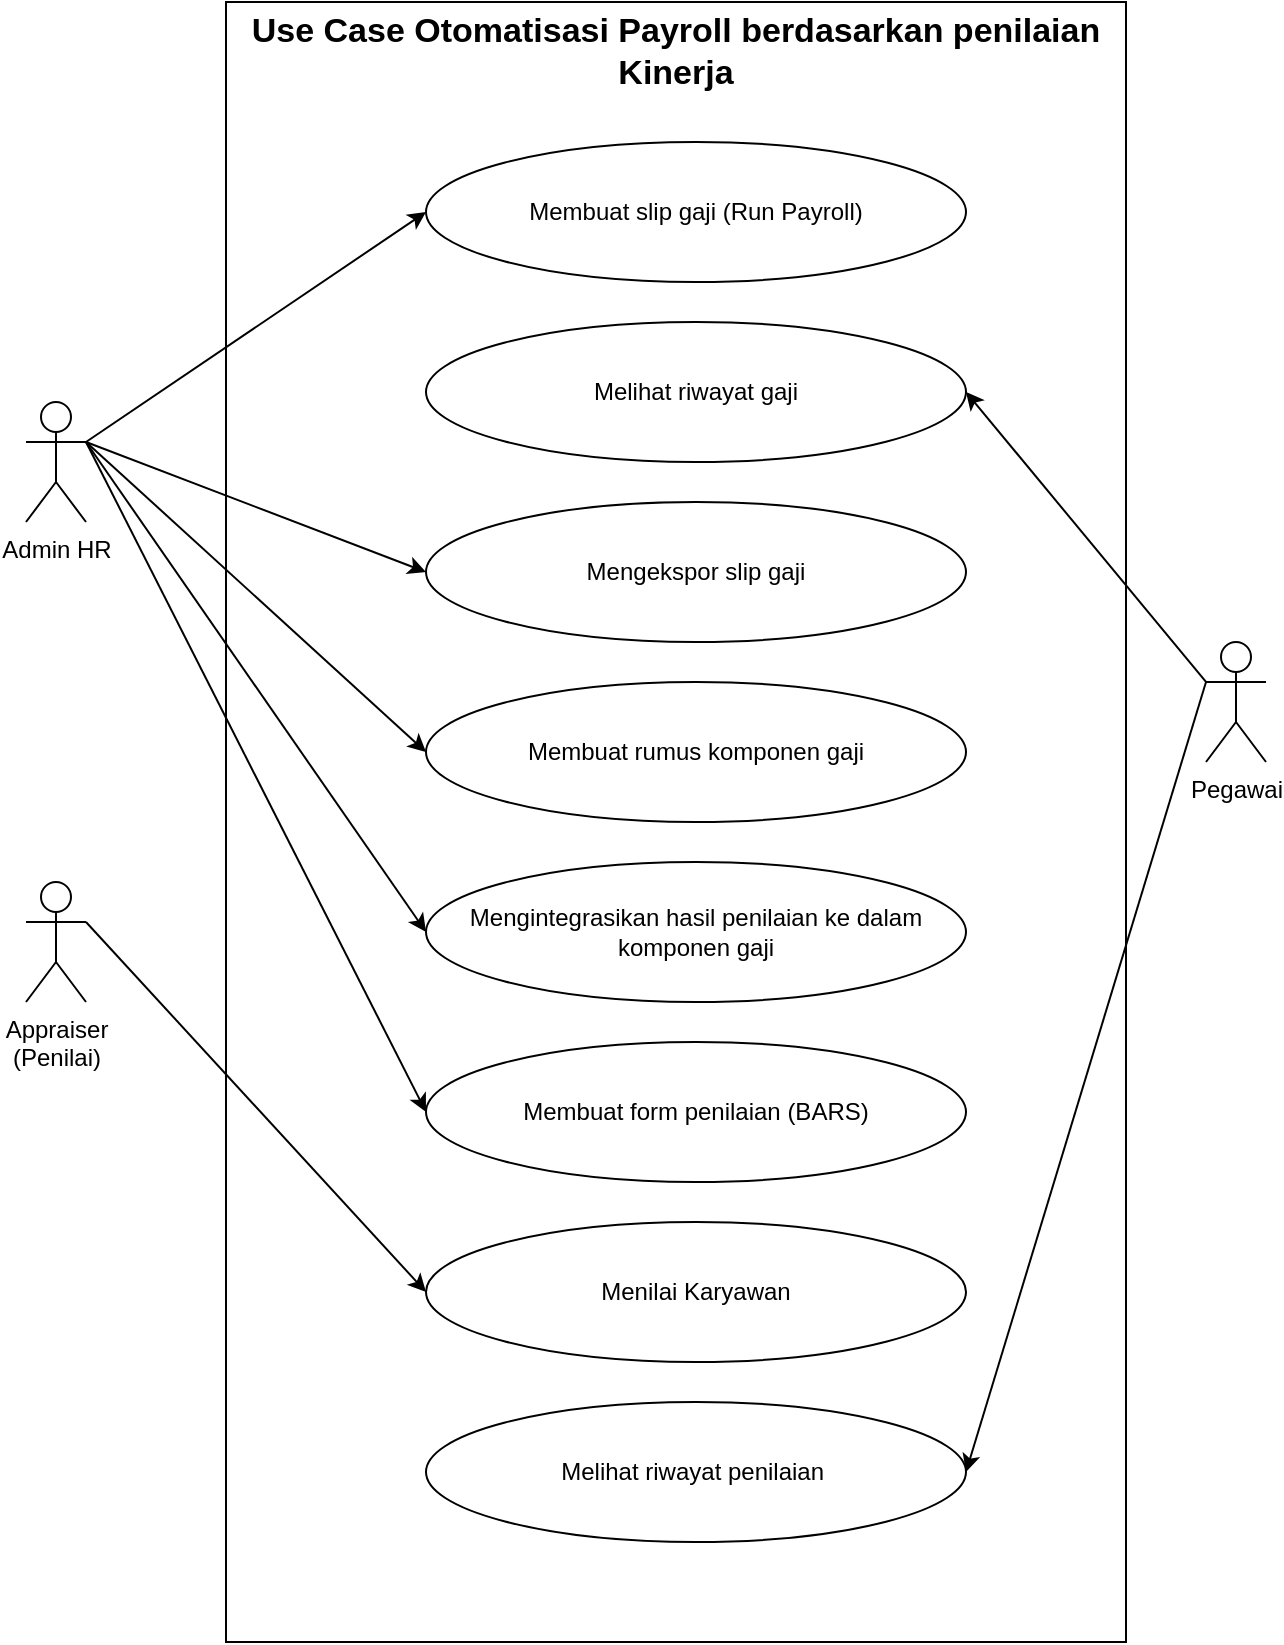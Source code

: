 <mxfile version="22.0.5" type="github" pages="3">
  <diagram name="Use Case" id="fZrtdtVvw1iG8bWocpHl">
    <mxGraphModel dx="1050" dy="534" grid="1" gridSize="10" guides="1" tooltips="1" connect="1" arrows="1" fold="1" page="1" pageScale="1" pageWidth="850" pageHeight="1100" math="0" shadow="0">
      <root>
        <mxCell id="0" />
        <mxCell id="1" parent="0" />
        <mxCell id="sxIQwb_I3t_nb9_98Hzz-22" value="" style="rounded=0;whiteSpace=wrap;html=1;fillColor=none;verticalAlign=bottom;" parent="1" vertex="1">
          <mxGeometry x="190" y="20" width="450" height="820" as="geometry" />
        </mxCell>
        <mxCell id="sxIQwb_I3t_nb9_98Hzz-1" value="Pegawai" style="shape=umlActor;verticalLabelPosition=bottom;verticalAlign=top;html=1;outlineConnect=0;" parent="1" vertex="1">
          <mxGeometry x="680" y="340" width="30" height="60" as="geometry" />
        </mxCell>
        <mxCell id="sxIQwb_I3t_nb9_98Hzz-2" value="Admin HR" style="shape=umlActor;verticalLabelPosition=bottom;verticalAlign=top;html=1;outlineConnect=0;" parent="1" vertex="1">
          <mxGeometry x="90" y="220" width="30" height="60" as="geometry" />
        </mxCell>
        <mxCell id="sxIQwb_I3t_nb9_98Hzz-3" value="Membuat rumus komponen gaji" style="ellipse;whiteSpace=wrap;html=1;" parent="1" vertex="1">
          <mxGeometry x="290" y="360" width="270" height="70" as="geometry" />
        </mxCell>
        <mxCell id="sxIQwb_I3t_nb9_98Hzz-4" value="Appraiser&lt;br&gt;(Penilai)" style="shape=umlActor;verticalLabelPosition=bottom;verticalAlign=top;html=1;outlineConnect=0;" parent="1" vertex="1">
          <mxGeometry x="90" y="460" width="30" height="60" as="geometry" />
        </mxCell>
        <mxCell id="sxIQwb_I3t_nb9_98Hzz-6" value="Mengekspor slip gaji" style="ellipse;whiteSpace=wrap;html=1;" parent="1" vertex="1">
          <mxGeometry x="290" y="270" width="270" height="70" as="geometry" />
        </mxCell>
        <mxCell id="sxIQwb_I3t_nb9_98Hzz-7" value="Membuat slip gaji (Run Payroll)" style="ellipse;whiteSpace=wrap;html=1;" parent="1" vertex="1">
          <mxGeometry x="290" y="90" width="270" height="70" as="geometry" />
        </mxCell>
        <mxCell id="sxIQwb_I3t_nb9_98Hzz-8" value="Mengintegrasikan hasil penilaian ke dalam komponen gaji" style="ellipse;whiteSpace=wrap;html=1;" parent="1" vertex="1">
          <mxGeometry x="290" y="450" width="270" height="70" as="geometry" />
        </mxCell>
        <mxCell id="sxIQwb_I3t_nb9_98Hzz-9" value="Melihat riwayat gaji" style="ellipse;whiteSpace=wrap;html=1;" parent="1" vertex="1">
          <mxGeometry x="290" y="180" width="270" height="70" as="geometry" />
        </mxCell>
        <mxCell id="sxIQwb_I3t_nb9_98Hzz-10" value="Menilai Karyawan" style="ellipse;whiteSpace=wrap;html=1;" parent="1" vertex="1">
          <mxGeometry x="290" y="630" width="270" height="70" as="geometry" />
        </mxCell>
        <mxCell id="sxIQwb_I3t_nb9_98Hzz-11" value="Membuat form penilaian (BARS)" style="ellipse;whiteSpace=wrap;html=1;" parent="1" vertex="1">
          <mxGeometry x="290" y="540" width="270" height="70" as="geometry" />
        </mxCell>
        <mxCell id="sxIQwb_I3t_nb9_98Hzz-12" value="Melihat riwayat penilaian&amp;nbsp;" style="ellipse;whiteSpace=wrap;html=1;" parent="1" vertex="1">
          <mxGeometry x="290" y="720" width="270" height="70" as="geometry" />
        </mxCell>
        <mxCell id="sxIQwb_I3t_nb9_98Hzz-13" value="" style="endArrow=classic;html=1;rounded=0;entryX=1;entryY=0.5;entryDx=0;entryDy=0;exitX=0;exitY=0.333;exitDx=0;exitDy=0;exitPerimeter=0;" parent="1" source="sxIQwb_I3t_nb9_98Hzz-1" target="sxIQwb_I3t_nb9_98Hzz-12" edge="1">
          <mxGeometry width="50" height="50" relative="1" as="geometry">
            <mxPoint x="590" y="440" as="sourcePoint" />
            <mxPoint x="640" y="390" as="targetPoint" />
          </mxGeometry>
        </mxCell>
        <mxCell id="sxIQwb_I3t_nb9_98Hzz-14" value="" style="endArrow=classic;html=1;rounded=0;exitX=0;exitY=0.333;exitDx=0;exitDy=0;exitPerimeter=0;entryX=1;entryY=0.5;entryDx=0;entryDy=0;" parent="1" source="sxIQwb_I3t_nb9_98Hzz-1" target="sxIQwb_I3t_nb9_98Hzz-9" edge="1">
          <mxGeometry width="50" height="50" relative="1" as="geometry">
            <mxPoint x="730" y="370" as="sourcePoint" />
            <mxPoint x="630" y="250" as="targetPoint" />
          </mxGeometry>
        </mxCell>
        <mxCell id="sxIQwb_I3t_nb9_98Hzz-15" value="" style="endArrow=classic;html=1;rounded=0;exitX=1;exitY=0.333;exitDx=0;exitDy=0;exitPerimeter=0;entryX=0;entryY=0.5;entryDx=0;entryDy=0;" parent="1" source="sxIQwb_I3t_nb9_98Hzz-2" target="sxIQwb_I3t_nb9_98Hzz-7" edge="1">
          <mxGeometry width="50" height="50" relative="1" as="geometry">
            <mxPoint x="730" y="370" as="sourcePoint" />
            <mxPoint x="550" y="265" as="targetPoint" />
          </mxGeometry>
        </mxCell>
        <mxCell id="sxIQwb_I3t_nb9_98Hzz-16" value="" style="endArrow=classic;html=1;rounded=0;exitX=1;exitY=0.333;exitDx=0;exitDy=0;exitPerimeter=0;entryX=0;entryY=0.5;entryDx=0;entryDy=0;" parent="1" source="sxIQwb_I3t_nb9_98Hzz-2" target="sxIQwb_I3t_nb9_98Hzz-6" edge="1">
          <mxGeometry width="50" height="50" relative="1" as="geometry">
            <mxPoint x="120" y="260" as="sourcePoint" />
            <mxPoint x="280" y="175" as="targetPoint" />
          </mxGeometry>
        </mxCell>
        <mxCell id="sxIQwb_I3t_nb9_98Hzz-17" value="" style="endArrow=classic;html=1;rounded=0;exitX=1;exitY=0.333;exitDx=0;exitDy=0;exitPerimeter=0;entryX=0;entryY=0.5;entryDx=0;entryDy=0;" parent="1" source="sxIQwb_I3t_nb9_98Hzz-2" target="sxIQwb_I3t_nb9_98Hzz-3" edge="1">
          <mxGeometry width="50" height="50" relative="1" as="geometry">
            <mxPoint x="120" y="260" as="sourcePoint" />
            <mxPoint x="280" y="355" as="targetPoint" />
          </mxGeometry>
        </mxCell>
        <mxCell id="sxIQwb_I3t_nb9_98Hzz-18" value="" style="endArrow=classic;html=1;rounded=0;exitX=1;exitY=0.333;exitDx=0;exitDy=0;exitPerimeter=0;entryX=0;entryY=0.5;entryDx=0;entryDy=0;" parent="1" source="sxIQwb_I3t_nb9_98Hzz-2" target="sxIQwb_I3t_nb9_98Hzz-8" edge="1">
          <mxGeometry width="50" height="50" relative="1" as="geometry">
            <mxPoint x="120" y="260" as="sourcePoint" />
            <mxPoint x="280" y="445" as="targetPoint" />
          </mxGeometry>
        </mxCell>
        <mxCell id="sxIQwb_I3t_nb9_98Hzz-19" value="" style="endArrow=classic;html=1;rounded=0;exitX=1;exitY=0.333;exitDx=0;exitDy=0;exitPerimeter=0;entryX=0;entryY=0.5;entryDx=0;entryDy=0;" parent="1" source="sxIQwb_I3t_nb9_98Hzz-2" target="sxIQwb_I3t_nb9_98Hzz-11" edge="1">
          <mxGeometry width="50" height="50" relative="1" as="geometry">
            <mxPoint x="120" y="260" as="sourcePoint" />
            <mxPoint x="280" y="535" as="targetPoint" />
          </mxGeometry>
        </mxCell>
        <mxCell id="sxIQwb_I3t_nb9_98Hzz-20" value="" style="endArrow=classic;html=1;rounded=0;exitX=1;exitY=0.333;exitDx=0;exitDy=0;exitPerimeter=0;entryX=0;entryY=0.5;entryDx=0;entryDy=0;" parent="1" source="sxIQwb_I3t_nb9_98Hzz-4" target="sxIQwb_I3t_nb9_98Hzz-10" edge="1">
          <mxGeometry width="50" height="50" relative="1" as="geometry">
            <mxPoint x="120" y="260" as="sourcePoint" />
            <mxPoint x="280" y="635" as="targetPoint" />
          </mxGeometry>
        </mxCell>
        <mxCell id="sxIQwb_I3t_nb9_98Hzz-23" value="&lt;b&gt;&lt;font style=&quot;font-size: 17px;&quot;&gt;Use Case Otomatisasi Payroll berdasarkan penilaian Kinerja&lt;/font&gt;&lt;/b&gt;" style="text;html=1;strokeColor=none;fillColor=none;align=center;verticalAlign=middle;whiteSpace=wrap;rounded=0;" parent="1" vertex="1">
          <mxGeometry x="180" y="30" width="470" height="30" as="geometry" />
        </mxCell>
      </root>
    </mxGraphModel>
  </diagram>
  <diagram id="D-c_qkVQhmyZWwqs4uyo" name="Activity Diagram">
    <mxGraphModel dx="2350" dy="763" grid="1" gridSize="10" guides="1" tooltips="1" connect="1" arrows="1" fold="1" page="1" pageScale="1" pageWidth="850" pageHeight="1100" math="0" shadow="0">
      <root>
        <mxCell id="0" />
        <mxCell id="1" parent="0" />
        <mxCell id="Im_IDdCaQdYYhjCN_loz-68" value="a" style="group" parent="1" vertex="1" connectable="0">
          <mxGeometry x="400" y="80" width="280" height="510" as="geometry" />
        </mxCell>
        <mxCell id="Im_IDdCaQdYYhjCN_loz-69" value="&lt;b&gt;Sistem&lt;/b&gt;" style="rounded=0;whiteSpace=wrap;html=1;" parent="Im_IDdCaQdYYhjCN_loz-68" vertex="1">
          <mxGeometry width="280" height="40" as="geometry" />
        </mxCell>
        <mxCell id="Im_IDdCaQdYYhjCN_loz-70" value="" style="rounded=0;whiteSpace=wrap;html=1;fillColor=none;" parent="Im_IDdCaQdYYhjCN_loz-68" vertex="1">
          <mxGeometry y="40" width="280" height="470" as="geometry" />
        </mxCell>
        <mxCell id="Im_IDdCaQdYYhjCN_loz-73" value="Tampilkan halaman data formulir" style="rounded=1;whiteSpace=wrap;html=1;arcSize=40;fontColor=#000000;fillColor=#ffffc0;strokeColor=#ff0000;" parent="Im_IDdCaQdYYhjCN_loz-68" vertex="1">
          <mxGeometry x="80" y="100" width="120" height="40" as="geometry" />
        </mxCell>
        <mxCell id="Im_IDdCaQdYYhjCN_loz-83" value="Menampilkan formulir BARS" style="rounded=1;whiteSpace=wrap;html=1;arcSize=40;fontColor=#000000;fillColor=#ffffc0;strokeColor=#ff0000;" parent="Im_IDdCaQdYYhjCN_loz-68" vertex="1">
          <mxGeometry x="80" y="170" width="120" height="40" as="geometry" />
        </mxCell>
        <mxCell id="Im_IDdCaQdYYhjCN_loz-89" value="Menyimpan data formulir" style="rounded=1;whiteSpace=wrap;html=1;arcSize=40;fontColor=#000000;fillColor=#ffffc0;strokeColor=#ff0000;" parent="Im_IDdCaQdYYhjCN_loz-68" vertex="1">
          <mxGeometry x="70" y="330" width="120" height="40" as="geometry" />
        </mxCell>
        <mxCell id="Im_IDdCaQdYYhjCN_loz-94" value="Tampilkan halaman data formulir" style="rounded=1;whiteSpace=wrap;html=1;arcSize=40;fontColor=#000000;fillColor=#ffffc0;strokeColor=#ff0000;" parent="Im_IDdCaQdYYhjCN_loz-68" vertex="1">
          <mxGeometry x="70" y="400" width="120" height="40" as="geometry" />
        </mxCell>
        <mxCell id="Im_IDdCaQdYYhjCN_loz-95" value="" style="edgeStyle=orthogonalEdgeStyle;html=1;verticalAlign=bottom;endArrow=open;endSize=8;strokeColor=#ff0000;rounded=0;entryX=0.5;entryY=0;entryDx=0;entryDy=0;exitX=0.5;exitY=1;exitDx=0;exitDy=0;" parent="Im_IDdCaQdYYhjCN_loz-68" source="Im_IDdCaQdYYhjCN_loz-89" target="Im_IDdCaQdYYhjCN_loz-94" edge="1">
          <mxGeometry relative="1" as="geometry">
            <mxPoint x="80" y="360" as="targetPoint" />
            <mxPoint x="-70" y="360" as="sourcePoint" />
          </mxGeometry>
        </mxCell>
        <mxCell id="Im_IDdCaQdYYhjCN_loz-96" value="" style="ellipse;html=1;shape=endState;fillColor=#000000;strokeColor=#ff0000;" parent="Im_IDdCaQdYYhjCN_loz-68" vertex="1">
          <mxGeometry x="115" y="470" width="30" height="30" as="geometry" />
        </mxCell>
        <mxCell id="Im_IDdCaQdYYhjCN_loz-97" value="" style="edgeStyle=orthogonalEdgeStyle;html=1;verticalAlign=bottom;endArrow=open;endSize=8;strokeColor=#ff0000;rounded=0;entryX=0.5;entryY=0;entryDx=0;entryDy=0;exitX=0.5;exitY=1;exitDx=0;exitDy=0;" parent="Im_IDdCaQdYYhjCN_loz-68" source="Im_IDdCaQdYYhjCN_loz-94" target="Im_IDdCaQdYYhjCN_loz-96" edge="1">
          <mxGeometry relative="1" as="geometry">
            <mxPoint x="140" y="410" as="targetPoint" />
            <mxPoint x="140" y="380" as="sourcePoint" />
          </mxGeometry>
        </mxCell>
        <mxCell id="Im_IDdCaQdYYhjCN_loz-11" value="&lt;b&gt;&lt;font style=&quot;font-size: 15px;&quot;&gt;Membuat formulir Penilaian&lt;/font&gt;&lt;/b&gt;" style="text;html=1;strokeColor=none;fillColor=none;align=center;verticalAlign=middle;whiteSpace=wrap;rounded=0;" parent="1" vertex="1">
          <mxGeometry x="120" y="40" width="560" height="30" as="geometry" />
        </mxCell>
        <mxCell id="Im_IDdCaQdYYhjCN_loz-65" value="" style="group;fillColor=none;labelBackgroundColor=none;" parent="1" vertex="1" connectable="0">
          <mxGeometry x="120" y="80" width="280" height="510" as="geometry" />
        </mxCell>
        <mxCell id="Im_IDdCaQdYYhjCN_loz-66" value="" style="group" parent="Im_IDdCaQdYYhjCN_loz-65" vertex="1" connectable="0">
          <mxGeometry width="280" height="510" as="geometry" />
        </mxCell>
        <mxCell id="Im_IDdCaQdYYhjCN_loz-63" value="&lt;b&gt;Admin HR&lt;/b&gt;" style="rounded=0;whiteSpace=wrap;html=1;" parent="Im_IDdCaQdYYhjCN_loz-66" vertex="1">
          <mxGeometry width="280" height="40" as="geometry" />
        </mxCell>
        <mxCell id="Im_IDdCaQdYYhjCN_loz-62" value="" style="rounded=0;whiteSpace=wrap;html=1;fillColor=none;" parent="Im_IDdCaQdYYhjCN_loz-66" vertex="1">
          <mxGeometry y="40" width="280" height="470" as="geometry" />
        </mxCell>
        <mxCell id="Im_IDdCaQdYYhjCN_loz-71" value="Klik menu BARS" style="rounded=1;whiteSpace=wrap;html=1;arcSize=40;fontColor=#000000;fillColor=#ffffc0;strokeColor=#ff0000;" parent="Im_IDdCaQdYYhjCN_loz-66" vertex="1">
          <mxGeometry x="80" y="100" width="120" height="40" as="geometry" />
        </mxCell>
        <mxCell id="Im_IDdCaQdYYhjCN_loz-81" value="Klik tombol Add" style="rounded=1;whiteSpace=wrap;html=1;arcSize=40;fontColor=#000000;fillColor=#ffffc0;strokeColor=#ff0000;" parent="Im_IDdCaQdYYhjCN_loz-66" vertex="1">
          <mxGeometry x="80" y="170" width="120" height="40" as="geometry" />
        </mxCell>
        <mxCell id="Im_IDdCaQdYYhjCN_loz-85" value="mengisi data kriteria, sub kriteria, dan skala penilaian" style="rounded=1;whiteSpace=wrap;html=1;arcSize=40;fontColor=#000000;fillColor=#ffffc0;strokeColor=#ff0000;" parent="Im_IDdCaQdYYhjCN_loz-66" vertex="1">
          <mxGeometry x="50" y="240" width="180" height="60" as="geometry" />
        </mxCell>
        <mxCell id="Im_IDdCaQdYYhjCN_loz-86" value="Klik tombol simpan" style="rounded=1;whiteSpace=wrap;html=1;arcSize=40;fontColor=#000000;fillColor=#ffffc0;strokeColor=#ff0000;" parent="Im_IDdCaQdYYhjCN_loz-66" vertex="1">
          <mxGeometry x="80" y="330" width="120" height="40" as="geometry" />
        </mxCell>
        <mxCell id="Im_IDdCaQdYYhjCN_loz-91" value="" style="ellipse;html=1;shape=startState;fillColor=#000000;strokeColor=#ff0000;" parent="Im_IDdCaQdYYhjCN_loz-66" vertex="1">
          <mxGeometry x="125" y="50" width="30" height="30" as="geometry" />
        </mxCell>
        <mxCell id="Im_IDdCaQdYYhjCN_loz-92" value="" style="edgeStyle=orthogonalEdgeStyle;html=1;verticalAlign=bottom;endArrow=open;endSize=8;strokeColor=#ff0000;rounded=0;" parent="Im_IDdCaQdYYhjCN_loz-66" source="Im_IDdCaQdYYhjCN_loz-91" edge="1">
          <mxGeometry relative="1" as="geometry">
            <mxPoint x="140" y="90" as="targetPoint" />
          </mxGeometry>
        </mxCell>
        <mxCell id="Im_IDdCaQdYYhjCN_loz-72" value="" style="edgeStyle=orthogonalEdgeStyle;html=1;verticalAlign=bottom;endArrow=open;endSize=8;strokeColor=#ff0000;rounded=0;entryX=0;entryY=0.5;entryDx=0;entryDy=0;" parent="1" source="Im_IDdCaQdYYhjCN_loz-71" target="Im_IDdCaQdYYhjCN_loz-73" edge="1">
          <mxGeometry relative="1" as="geometry">
            <mxPoint x="260" y="270" as="targetPoint" />
          </mxGeometry>
        </mxCell>
        <mxCell id="Im_IDdCaQdYYhjCN_loz-82" value="" style="edgeStyle=orthogonalEdgeStyle;html=1;verticalAlign=bottom;endArrow=open;endSize=8;strokeColor=#ff0000;rounded=0;entryX=0.5;entryY=0;entryDx=0;entryDy=0;exitX=0.5;exitY=1;exitDx=0;exitDy=0;" parent="1" source="Im_IDdCaQdYYhjCN_loz-73" target="Im_IDdCaQdYYhjCN_loz-81" edge="1">
          <mxGeometry relative="1" as="geometry">
            <mxPoint x="490" y="200" as="targetPoint" />
            <mxPoint x="330" y="200" as="sourcePoint" />
          </mxGeometry>
        </mxCell>
        <mxCell id="Im_IDdCaQdYYhjCN_loz-88" value="" style="edgeStyle=orthogonalEdgeStyle;html=1;verticalAlign=bottom;endArrow=open;endSize=8;strokeColor=#ff0000;rounded=0;" parent="1" target="Im_IDdCaQdYYhjCN_loz-86" edge="1">
          <mxGeometry relative="1" as="geometry">
            <mxPoint x="270" y="330" as="targetPoint" />
            <mxPoint x="260" y="380" as="sourcePoint" />
          </mxGeometry>
        </mxCell>
        <mxCell id="Im_IDdCaQdYYhjCN_loz-90" value="" style="edgeStyle=orthogonalEdgeStyle;html=1;verticalAlign=bottom;endArrow=open;endSize=8;strokeColor=#ff0000;rounded=0;entryX=0;entryY=0.5;entryDx=0;entryDy=0;exitX=1;exitY=0.5;exitDx=0;exitDy=0;" parent="1" source="Im_IDdCaQdYYhjCN_loz-86" target="Im_IDdCaQdYYhjCN_loz-89" edge="1">
          <mxGeometry relative="1" as="geometry">
            <mxPoint x="270" y="420" as="targetPoint" />
            <mxPoint x="270" y="390" as="sourcePoint" />
          </mxGeometry>
        </mxCell>
        <mxCell id="Im_IDdCaQdYYhjCN_loz-87" value="" style="edgeStyle=orthogonalEdgeStyle;html=1;verticalAlign=bottom;endArrow=open;endSize=8;strokeColor=#ff0000;rounded=0;exitX=1;exitY=0.5;exitDx=0;exitDy=0;entryX=0;entryY=0.5;entryDx=0;entryDy=0;" parent="1" source="Im_IDdCaQdYYhjCN_loz-81" target="Im_IDdCaQdYYhjCN_loz-83" edge="1">
          <mxGeometry relative="1" as="geometry">
            <mxPoint x="270" y="250" as="targetPoint" />
            <mxPoint x="550" y="220" as="sourcePoint" />
          </mxGeometry>
        </mxCell>
        <mxCell id="Im_IDdCaQdYYhjCN_loz-93" value="" style="edgeStyle=orthogonalEdgeStyle;html=1;verticalAlign=bottom;endArrow=open;endSize=8;strokeColor=#ff0000;rounded=0;exitX=0.5;exitY=1;exitDx=0;exitDy=0;" parent="1" source="Im_IDdCaQdYYhjCN_loz-83" target="Im_IDdCaQdYYhjCN_loz-85" edge="1">
          <mxGeometry relative="1" as="geometry">
            <mxPoint x="490" y="280" as="targetPoint" />
            <mxPoint x="330" y="280" as="sourcePoint" />
          </mxGeometry>
        </mxCell>
        <mxCell id="Im_IDdCaQdYYhjCN_loz-126" value="a" style="group" parent="1" vertex="1" connectable="0">
          <mxGeometry x="400" y="760" width="280" height="510" as="geometry" />
        </mxCell>
        <mxCell id="Im_IDdCaQdYYhjCN_loz-127" value="&lt;b&gt;Sistem&lt;/b&gt;" style="rounded=0;whiteSpace=wrap;html=1;" parent="Im_IDdCaQdYYhjCN_loz-126" vertex="1">
          <mxGeometry width="280" height="40" as="geometry" />
        </mxCell>
        <mxCell id="Im_IDdCaQdYYhjCN_loz-128" value="" style="rounded=0;whiteSpace=wrap;html=1;fillColor=none;" parent="Im_IDdCaQdYYhjCN_loz-126" vertex="1">
          <mxGeometry y="40" width="280" height="470" as="geometry" />
        </mxCell>
        <mxCell id="Im_IDdCaQdYYhjCN_loz-129" value="Tampilkan halaman data appraisers" style="rounded=1;whiteSpace=wrap;html=1;arcSize=40;fontColor=#000000;fillColor=#ffffc0;strokeColor=#ff0000;" parent="Im_IDdCaQdYYhjCN_loz-126" vertex="1">
          <mxGeometry x="80" y="100" width="120" height="40" as="geometry" />
        </mxCell>
        <mxCell id="Im_IDdCaQdYYhjCN_loz-130" value="Menampilkan data karyawan dan appraisers" style="rounded=1;whiteSpace=wrap;html=1;arcSize=40;fontColor=#000000;fillColor=#ffffc0;strokeColor=#ff0000;" parent="Im_IDdCaQdYYhjCN_loz-126" vertex="1">
          <mxGeometry x="80" y="170" width="130" height="60" as="geometry" />
        </mxCell>
        <mxCell id="Im_IDdCaQdYYhjCN_loz-131" value="Menyimpan data" style="rounded=1;whiteSpace=wrap;html=1;arcSize=40;fontColor=#000000;fillColor=#ffffc0;strokeColor=#ff0000;" parent="Im_IDdCaQdYYhjCN_loz-126" vertex="1">
          <mxGeometry x="70" y="340" width="120" height="40" as="geometry" />
        </mxCell>
        <mxCell id="Im_IDdCaQdYYhjCN_loz-132" value="Tampilkan halaman data appraisers" style="rounded=1;whiteSpace=wrap;html=1;arcSize=40;fontColor=#000000;fillColor=#ffffc0;strokeColor=#ff0000;" parent="Im_IDdCaQdYYhjCN_loz-126" vertex="1">
          <mxGeometry x="70" y="400" width="120" height="40" as="geometry" />
        </mxCell>
        <mxCell id="Im_IDdCaQdYYhjCN_loz-133" value="" style="edgeStyle=orthogonalEdgeStyle;html=1;verticalAlign=bottom;endArrow=open;endSize=8;strokeColor=#ff0000;rounded=0;entryX=0.5;entryY=0;entryDx=0;entryDy=0;exitX=0.5;exitY=1;exitDx=0;exitDy=0;" parent="Im_IDdCaQdYYhjCN_loz-126" source="Im_IDdCaQdYYhjCN_loz-131" target="Im_IDdCaQdYYhjCN_loz-132" edge="1">
          <mxGeometry relative="1" as="geometry">
            <mxPoint x="80" y="360" as="targetPoint" />
            <mxPoint x="-70" y="360" as="sourcePoint" />
          </mxGeometry>
        </mxCell>
        <mxCell id="Im_IDdCaQdYYhjCN_loz-134" value="" style="ellipse;html=1;shape=endState;fillColor=#000000;strokeColor=#ff0000;" parent="Im_IDdCaQdYYhjCN_loz-126" vertex="1">
          <mxGeometry x="115" y="470" width="30" height="30" as="geometry" />
        </mxCell>
        <mxCell id="Im_IDdCaQdYYhjCN_loz-135" value="" style="edgeStyle=orthogonalEdgeStyle;html=1;verticalAlign=bottom;endArrow=open;endSize=8;strokeColor=#ff0000;rounded=0;entryX=0.5;entryY=0;entryDx=0;entryDy=0;exitX=0.5;exitY=1;exitDx=0;exitDy=0;" parent="Im_IDdCaQdYYhjCN_loz-126" source="Im_IDdCaQdYYhjCN_loz-132" target="Im_IDdCaQdYYhjCN_loz-134" edge="1">
          <mxGeometry relative="1" as="geometry">
            <mxPoint x="140" y="410" as="targetPoint" />
            <mxPoint x="140" y="380" as="sourcePoint" />
          </mxGeometry>
        </mxCell>
        <mxCell id="Im_IDdCaQdYYhjCN_loz-136" value="&lt;b&gt;&lt;font style=&quot;font-size: 15px;&quot;&gt;Menetapkan appraiser ke karyawan&lt;/font&gt;&lt;/b&gt;" style="text;html=1;strokeColor=none;fillColor=none;align=center;verticalAlign=middle;whiteSpace=wrap;rounded=0;" parent="1" vertex="1">
          <mxGeometry x="120" y="720" width="560" height="30" as="geometry" />
        </mxCell>
        <mxCell id="Im_IDdCaQdYYhjCN_loz-137" value="" style="group;fillColor=none;labelBackgroundColor=none;" parent="1" vertex="1" connectable="0">
          <mxGeometry x="120" y="760" width="280" height="510" as="geometry" />
        </mxCell>
        <mxCell id="Im_IDdCaQdYYhjCN_loz-138" value="" style="group" parent="Im_IDdCaQdYYhjCN_loz-137" vertex="1" connectable="0">
          <mxGeometry width="280" height="510" as="geometry" />
        </mxCell>
        <mxCell id="Im_IDdCaQdYYhjCN_loz-139" value="&lt;b&gt;Admin HR&lt;/b&gt;" style="rounded=0;whiteSpace=wrap;html=1;" parent="Im_IDdCaQdYYhjCN_loz-138" vertex="1">
          <mxGeometry width="280" height="40" as="geometry" />
        </mxCell>
        <mxCell id="Im_IDdCaQdYYhjCN_loz-140" value="" style="rounded=0;whiteSpace=wrap;html=1;fillColor=none;" parent="Im_IDdCaQdYYhjCN_loz-138" vertex="1">
          <mxGeometry y="40" width="280" height="470" as="geometry" />
        </mxCell>
        <mxCell id="Im_IDdCaQdYYhjCN_loz-141" value="Klik menu Assign Appraisers" style="rounded=1;whiteSpace=wrap;html=1;arcSize=40;fontColor=#000000;fillColor=#ffffc0;strokeColor=#ff0000;" parent="Im_IDdCaQdYYhjCN_loz-138" vertex="1">
          <mxGeometry x="80" y="100" width="120" height="40" as="geometry" />
        </mxCell>
        <mxCell id="Im_IDdCaQdYYhjCN_loz-142" value="Klik tombol Add" style="rounded=1;whiteSpace=wrap;html=1;arcSize=40;fontColor=#000000;fillColor=#ffffc0;strokeColor=#ff0000;" parent="Im_IDdCaQdYYhjCN_loz-138" vertex="1">
          <mxGeometry x="80" y="180" width="120" height="40" as="geometry" />
        </mxCell>
        <mxCell id="Im_IDdCaQdYYhjCN_loz-143" value="Menghubungkan data karyawan dengan appraiser" style="rounded=1;whiteSpace=wrap;html=1;arcSize=40;fontColor=#000000;fillColor=#ffffc0;strokeColor=#ff0000;" parent="Im_IDdCaQdYYhjCN_loz-138" vertex="1">
          <mxGeometry x="50" y="250" width="180" height="60" as="geometry" />
        </mxCell>
        <mxCell id="Im_IDdCaQdYYhjCN_loz-144" value="Klik tombol simpan" style="rounded=1;whiteSpace=wrap;html=1;arcSize=40;fontColor=#000000;fillColor=#ffffc0;strokeColor=#ff0000;" parent="Im_IDdCaQdYYhjCN_loz-138" vertex="1">
          <mxGeometry x="80" y="340" width="120" height="40" as="geometry" />
        </mxCell>
        <mxCell id="Im_IDdCaQdYYhjCN_loz-145" value="" style="ellipse;html=1;shape=startState;fillColor=#000000;strokeColor=#ff0000;" parent="Im_IDdCaQdYYhjCN_loz-138" vertex="1">
          <mxGeometry x="125" y="50" width="30" height="30" as="geometry" />
        </mxCell>
        <mxCell id="Im_IDdCaQdYYhjCN_loz-146" value="" style="edgeStyle=orthogonalEdgeStyle;html=1;verticalAlign=bottom;endArrow=open;endSize=8;strokeColor=#ff0000;rounded=0;" parent="Im_IDdCaQdYYhjCN_loz-138" source="Im_IDdCaQdYYhjCN_loz-145" edge="1">
          <mxGeometry relative="1" as="geometry">
            <mxPoint x="140" y="90" as="targetPoint" />
          </mxGeometry>
        </mxCell>
        <mxCell id="Im_IDdCaQdYYhjCN_loz-149" value="" style="edgeStyle=orthogonalEdgeStyle;html=1;verticalAlign=bottom;endArrow=open;endSize=8;strokeColor=#ff0000;rounded=0;exitX=0.5;exitY=1;exitDx=0;exitDy=0;" parent="Im_IDdCaQdYYhjCN_loz-138" source="Im_IDdCaQdYYhjCN_loz-143" target="Im_IDdCaQdYYhjCN_loz-144" edge="1">
          <mxGeometry relative="1" as="geometry">
            <mxPoint x="150" y="250" as="targetPoint" />
            <mxPoint x="200" y="660" as="sourcePoint" />
            <Array as="points" />
          </mxGeometry>
        </mxCell>
        <mxCell id="Im_IDdCaQdYYhjCN_loz-147" value="" style="edgeStyle=orthogonalEdgeStyle;html=1;verticalAlign=bottom;endArrow=open;endSize=8;strokeColor=#ff0000;rounded=0;entryX=0;entryY=0.5;entryDx=0;entryDy=0;" parent="1" source="Im_IDdCaQdYYhjCN_loz-141" target="Im_IDdCaQdYYhjCN_loz-129" edge="1">
          <mxGeometry relative="1" as="geometry">
            <mxPoint x="260" y="950" as="targetPoint" />
          </mxGeometry>
        </mxCell>
        <mxCell id="Im_IDdCaQdYYhjCN_loz-148" value="" style="edgeStyle=orthogonalEdgeStyle;html=1;verticalAlign=bottom;endArrow=open;endSize=8;strokeColor=#ff0000;rounded=0;entryX=0.5;entryY=0;entryDx=0;entryDy=0;exitX=0.5;exitY=1;exitDx=0;exitDy=0;" parent="1" source="Im_IDdCaQdYYhjCN_loz-129" target="Im_IDdCaQdYYhjCN_loz-142" edge="1">
          <mxGeometry relative="1" as="geometry">
            <mxPoint x="490" y="880" as="targetPoint" />
            <mxPoint x="330" y="880" as="sourcePoint" />
          </mxGeometry>
        </mxCell>
        <mxCell id="Im_IDdCaQdYYhjCN_loz-150" value="" style="edgeStyle=orthogonalEdgeStyle;html=1;verticalAlign=bottom;endArrow=open;endSize=8;strokeColor=#ff0000;rounded=0;entryX=0;entryY=0.5;entryDx=0;entryDy=0;exitX=1;exitY=0.5;exitDx=0;exitDy=0;" parent="1" source="Im_IDdCaQdYYhjCN_loz-144" target="Im_IDdCaQdYYhjCN_loz-131" edge="1">
          <mxGeometry relative="1" as="geometry">
            <mxPoint x="270" y="1100" as="targetPoint" />
            <mxPoint x="270" y="1070" as="sourcePoint" />
          </mxGeometry>
        </mxCell>
        <mxCell id="Im_IDdCaQdYYhjCN_loz-151" value="" style="edgeStyle=orthogonalEdgeStyle;html=1;verticalAlign=bottom;endArrow=open;endSize=8;strokeColor=#ff0000;rounded=0;exitX=1;exitY=0.5;exitDx=0;exitDy=0;entryX=0;entryY=0.5;entryDx=0;entryDy=0;" parent="1" source="Im_IDdCaQdYYhjCN_loz-142" target="Im_IDdCaQdYYhjCN_loz-130" edge="1">
          <mxGeometry relative="1" as="geometry">
            <mxPoint x="270" y="930" as="targetPoint" />
            <mxPoint x="550" y="900" as="sourcePoint" />
          </mxGeometry>
        </mxCell>
        <mxCell id="Im_IDdCaQdYYhjCN_loz-152" value="" style="edgeStyle=orthogonalEdgeStyle;html=1;verticalAlign=bottom;endArrow=open;endSize=8;strokeColor=#ff0000;rounded=0;exitX=0.5;exitY=1;exitDx=0;exitDy=0;" parent="1" source="Im_IDdCaQdYYhjCN_loz-130" target="Im_IDdCaQdYYhjCN_loz-143" edge="1">
          <mxGeometry relative="1" as="geometry">
            <mxPoint x="490" y="960" as="targetPoint" />
            <mxPoint x="330" y="960" as="sourcePoint" />
          </mxGeometry>
        </mxCell>
        <mxCell id="Im_IDdCaQdYYhjCN_loz-237" value="a" style="group" parent="1" vertex="1" connectable="0">
          <mxGeometry x="-350" y="80" width="280" height="510" as="geometry" />
        </mxCell>
        <mxCell id="Im_IDdCaQdYYhjCN_loz-238" value="&lt;b&gt;Sistem&lt;/b&gt;" style="rounded=0;whiteSpace=wrap;html=1;" parent="Im_IDdCaQdYYhjCN_loz-237" vertex="1">
          <mxGeometry width="280" height="40" as="geometry" />
        </mxCell>
        <mxCell id="Im_IDdCaQdYYhjCN_loz-239" value="" style="rounded=0;whiteSpace=wrap;html=1;fillColor=none;" parent="Im_IDdCaQdYYhjCN_loz-237" vertex="1">
          <mxGeometry y="40" width="280" height="470" as="geometry" />
        </mxCell>
        <mxCell id="Im_IDdCaQdYYhjCN_loz-240" value="Tampilkan halaman data BARS" style="rounded=1;whiteSpace=wrap;html=1;arcSize=40;fontColor=#000000;fillColor=#ffffc0;strokeColor=#ff0000;" parent="Im_IDdCaQdYYhjCN_loz-237" vertex="1">
          <mxGeometry x="80" y="100" width="120" height="40" as="geometry" />
        </mxCell>
        <mxCell id="Im_IDdCaQdYYhjCN_loz-241" value="Menampilkan data template BARS dan karyawan" style="rounded=1;whiteSpace=wrap;html=1;arcSize=40;fontColor=#000000;fillColor=#ffffc0;strokeColor=#ff0000;" parent="Im_IDdCaQdYYhjCN_loz-237" vertex="1">
          <mxGeometry x="80" y="170" width="130" height="60" as="geometry" />
        </mxCell>
        <mxCell id="Im_IDdCaQdYYhjCN_loz-242" value="Menyimpan data" style="rounded=1;whiteSpace=wrap;html=1;arcSize=40;fontColor=#000000;fillColor=#ffffc0;strokeColor=#ff0000;" parent="Im_IDdCaQdYYhjCN_loz-237" vertex="1">
          <mxGeometry x="70" y="340" width="120" height="40" as="geometry" />
        </mxCell>
        <mxCell id="Im_IDdCaQdYYhjCN_loz-243" value="Tampilkan halaman data BARS" style="rounded=1;whiteSpace=wrap;html=1;arcSize=40;fontColor=#000000;fillColor=#ffffc0;strokeColor=#ff0000;" parent="Im_IDdCaQdYYhjCN_loz-237" vertex="1">
          <mxGeometry x="70" y="400" width="120" height="40" as="geometry" />
        </mxCell>
        <mxCell id="Im_IDdCaQdYYhjCN_loz-244" value="" style="edgeStyle=orthogonalEdgeStyle;html=1;verticalAlign=bottom;endArrow=open;endSize=8;strokeColor=#ff0000;rounded=0;entryX=0.5;entryY=0;entryDx=0;entryDy=0;exitX=0.5;exitY=1;exitDx=0;exitDy=0;" parent="Im_IDdCaQdYYhjCN_loz-237" source="Im_IDdCaQdYYhjCN_loz-242" target="Im_IDdCaQdYYhjCN_loz-243" edge="1">
          <mxGeometry relative="1" as="geometry">
            <mxPoint x="80" y="360" as="targetPoint" />
            <mxPoint x="-70" y="360" as="sourcePoint" />
          </mxGeometry>
        </mxCell>
        <mxCell id="Im_IDdCaQdYYhjCN_loz-245" value="" style="ellipse;html=1;shape=endState;fillColor=#000000;strokeColor=#ff0000;" parent="Im_IDdCaQdYYhjCN_loz-237" vertex="1">
          <mxGeometry x="115" y="470" width="30" height="30" as="geometry" />
        </mxCell>
        <mxCell id="Im_IDdCaQdYYhjCN_loz-246" value="" style="edgeStyle=orthogonalEdgeStyle;html=1;verticalAlign=bottom;endArrow=open;endSize=8;strokeColor=#ff0000;rounded=0;entryX=0.5;entryY=0;entryDx=0;entryDy=0;exitX=0.5;exitY=1;exitDx=0;exitDy=0;" parent="Im_IDdCaQdYYhjCN_loz-237" source="Im_IDdCaQdYYhjCN_loz-243" target="Im_IDdCaQdYYhjCN_loz-245" edge="1">
          <mxGeometry relative="1" as="geometry">
            <mxPoint x="140" y="410" as="targetPoint" />
            <mxPoint x="140" y="380" as="sourcePoint" />
          </mxGeometry>
        </mxCell>
        <mxCell id="Im_IDdCaQdYYhjCN_loz-247" value="&lt;b&gt;&lt;font style=&quot;font-size: 15px;&quot;&gt;Menetapkan template BARS ke karyawan&lt;/font&gt;&lt;/b&gt;" style="text;html=1;strokeColor=none;fillColor=none;align=center;verticalAlign=middle;whiteSpace=wrap;rounded=0;" parent="1" vertex="1">
          <mxGeometry x="-630" y="40" width="560" height="30" as="geometry" />
        </mxCell>
        <mxCell id="Im_IDdCaQdYYhjCN_loz-248" value="" style="group;fillColor=none;labelBackgroundColor=none;" parent="1" vertex="1" connectable="0">
          <mxGeometry x="-630" y="80" width="280" height="510" as="geometry" />
        </mxCell>
        <mxCell id="Im_IDdCaQdYYhjCN_loz-249" value="" style="group" parent="Im_IDdCaQdYYhjCN_loz-248" vertex="1" connectable="0">
          <mxGeometry width="280" height="510" as="geometry" />
        </mxCell>
        <mxCell id="Im_IDdCaQdYYhjCN_loz-250" value="&lt;b&gt;Admin HR&lt;/b&gt;" style="rounded=0;whiteSpace=wrap;html=1;" parent="Im_IDdCaQdYYhjCN_loz-249" vertex="1">
          <mxGeometry width="280" height="40" as="geometry" />
        </mxCell>
        <mxCell id="Im_IDdCaQdYYhjCN_loz-251" value="" style="rounded=0;whiteSpace=wrap;html=1;fillColor=none;" parent="Im_IDdCaQdYYhjCN_loz-249" vertex="1">
          <mxGeometry y="40" width="280" height="470" as="geometry" />
        </mxCell>
        <mxCell id="Im_IDdCaQdYYhjCN_loz-252" value="Klik menu Assign Performance Review" style="rounded=1;whiteSpace=wrap;html=1;arcSize=40;fontColor=#000000;fillColor=#ffffc0;strokeColor=#ff0000;" parent="Im_IDdCaQdYYhjCN_loz-249" vertex="1">
          <mxGeometry x="70" y="100" width="140" height="40" as="geometry" />
        </mxCell>
        <mxCell id="Im_IDdCaQdYYhjCN_loz-253" value="Klik tombol Add" style="rounded=1;whiteSpace=wrap;html=1;arcSize=40;fontColor=#000000;fillColor=#ffffc0;strokeColor=#ff0000;" parent="Im_IDdCaQdYYhjCN_loz-249" vertex="1">
          <mxGeometry x="80" y="180" width="120" height="40" as="geometry" />
        </mxCell>
        <mxCell id="Im_IDdCaQdYYhjCN_loz-254" value="Menghubungkan template ke karyawan" style="rounded=1;whiteSpace=wrap;html=1;arcSize=40;fontColor=#000000;fillColor=#ffffc0;strokeColor=#ff0000;" parent="Im_IDdCaQdYYhjCN_loz-249" vertex="1">
          <mxGeometry x="50" y="250" width="180" height="60" as="geometry" />
        </mxCell>
        <mxCell id="Im_IDdCaQdYYhjCN_loz-255" value="Klik tombol simpan" style="rounded=1;whiteSpace=wrap;html=1;arcSize=40;fontColor=#000000;fillColor=#ffffc0;strokeColor=#ff0000;" parent="Im_IDdCaQdYYhjCN_loz-249" vertex="1">
          <mxGeometry x="80" y="340" width="120" height="40" as="geometry" />
        </mxCell>
        <mxCell id="Im_IDdCaQdYYhjCN_loz-256" value="" style="ellipse;html=1;shape=startState;fillColor=#000000;strokeColor=#ff0000;" parent="Im_IDdCaQdYYhjCN_loz-249" vertex="1">
          <mxGeometry x="125" y="50" width="30" height="30" as="geometry" />
        </mxCell>
        <mxCell id="Im_IDdCaQdYYhjCN_loz-257" value="" style="edgeStyle=orthogonalEdgeStyle;html=1;verticalAlign=bottom;endArrow=open;endSize=8;strokeColor=#ff0000;rounded=0;" parent="Im_IDdCaQdYYhjCN_loz-249" source="Im_IDdCaQdYYhjCN_loz-256" edge="1">
          <mxGeometry relative="1" as="geometry">
            <mxPoint x="140" y="90" as="targetPoint" />
          </mxGeometry>
        </mxCell>
        <mxCell id="Im_IDdCaQdYYhjCN_loz-258" value="" style="edgeStyle=orthogonalEdgeStyle;html=1;verticalAlign=bottom;endArrow=open;endSize=8;strokeColor=#ff0000;rounded=0;exitX=0.5;exitY=1;exitDx=0;exitDy=0;" parent="Im_IDdCaQdYYhjCN_loz-249" source="Im_IDdCaQdYYhjCN_loz-254" target="Im_IDdCaQdYYhjCN_loz-255" edge="1">
          <mxGeometry relative="1" as="geometry">
            <mxPoint x="150" y="250" as="targetPoint" />
            <mxPoint x="200" y="660" as="sourcePoint" />
            <Array as="points" />
          </mxGeometry>
        </mxCell>
        <mxCell id="Im_IDdCaQdYYhjCN_loz-259" value="" style="edgeStyle=orthogonalEdgeStyle;html=1;verticalAlign=bottom;endArrow=open;endSize=8;strokeColor=#ff0000;rounded=0;entryX=0;entryY=0.5;entryDx=0;entryDy=0;" parent="1" source="Im_IDdCaQdYYhjCN_loz-252" target="Im_IDdCaQdYYhjCN_loz-240" edge="1">
          <mxGeometry relative="1" as="geometry">
            <mxPoint x="-490" y="270" as="targetPoint" />
          </mxGeometry>
        </mxCell>
        <mxCell id="Im_IDdCaQdYYhjCN_loz-260" value="" style="edgeStyle=orthogonalEdgeStyle;html=1;verticalAlign=bottom;endArrow=open;endSize=8;strokeColor=#ff0000;rounded=0;entryX=0.5;entryY=0;entryDx=0;entryDy=0;exitX=0.5;exitY=1;exitDx=0;exitDy=0;" parent="1" source="Im_IDdCaQdYYhjCN_loz-240" target="Im_IDdCaQdYYhjCN_loz-253" edge="1">
          <mxGeometry relative="1" as="geometry">
            <mxPoint x="-260" y="200" as="targetPoint" />
            <mxPoint x="-420" y="200" as="sourcePoint" />
          </mxGeometry>
        </mxCell>
        <mxCell id="Im_IDdCaQdYYhjCN_loz-261" value="" style="edgeStyle=orthogonalEdgeStyle;html=1;verticalAlign=bottom;endArrow=open;endSize=8;strokeColor=#ff0000;rounded=0;entryX=0;entryY=0.5;entryDx=0;entryDy=0;exitX=1;exitY=0.5;exitDx=0;exitDy=0;" parent="1" source="Im_IDdCaQdYYhjCN_loz-255" target="Im_IDdCaQdYYhjCN_loz-242" edge="1">
          <mxGeometry relative="1" as="geometry">
            <mxPoint x="-480" y="420" as="targetPoint" />
            <mxPoint x="-480" y="390" as="sourcePoint" />
          </mxGeometry>
        </mxCell>
        <mxCell id="Im_IDdCaQdYYhjCN_loz-262" value="" style="edgeStyle=orthogonalEdgeStyle;html=1;verticalAlign=bottom;endArrow=open;endSize=8;strokeColor=#ff0000;rounded=0;exitX=1;exitY=0.5;exitDx=0;exitDy=0;entryX=0;entryY=0.5;entryDx=0;entryDy=0;" parent="1" source="Im_IDdCaQdYYhjCN_loz-253" target="Im_IDdCaQdYYhjCN_loz-241" edge="1">
          <mxGeometry relative="1" as="geometry">
            <mxPoint x="-480" y="250" as="targetPoint" />
            <mxPoint x="-200" y="220" as="sourcePoint" />
          </mxGeometry>
        </mxCell>
        <mxCell id="Im_IDdCaQdYYhjCN_loz-263" value="" style="edgeStyle=orthogonalEdgeStyle;html=1;verticalAlign=bottom;endArrow=open;endSize=8;strokeColor=#ff0000;rounded=0;exitX=0.5;exitY=1;exitDx=0;exitDy=0;" parent="1" source="Im_IDdCaQdYYhjCN_loz-241" target="Im_IDdCaQdYYhjCN_loz-254" edge="1">
          <mxGeometry relative="1" as="geometry">
            <mxPoint x="-260" y="280" as="targetPoint" />
            <mxPoint x="-420" y="280" as="sourcePoint" />
          </mxGeometry>
        </mxCell>
        <mxCell id="Im_IDdCaQdYYhjCN_loz-264" value="a" style="group" parent="1" vertex="1" connectable="0">
          <mxGeometry x="-350" y="760" width="280" height="760" as="geometry" />
        </mxCell>
        <mxCell id="Im_IDdCaQdYYhjCN_loz-266" value="" style="rounded=0;whiteSpace=wrap;html=1;fillColor=none;" parent="Im_IDdCaQdYYhjCN_loz-264" vertex="1">
          <mxGeometry y="40" width="280" height="720" as="geometry" />
        </mxCell>
        <mxCell id="Im_IDdCaQdYYhjCN_loz-267" value="Menampilkan sub menu" style="rounded=1;whiteSpace=wrap;html=1;arcSize=40;fontColor=#000000;fillColor=#ffffc0;strokeColor=#ff0000;" parent="Im_IDdCaQdYYhjCN_loz-264" vertex="1">
          <mxGeometry x="80" y="100" width="120" height="40" as="geometry" />
        </mxCell>
        <mxCell id="Im_IDdCaQdYYhjCN_loz-268" value="Menampilkan data goals" style="rounded=1;whiteSpace=wrap;html=1;arcSize=40;fontColor=#000000;fillColor=#ffffc0;strokeColor=#ff0000;" parent="Im_IDdCaQdYYhjCN_loz-264" vertex="1">
          <mxGeometry x="80" y="170" width="130" height="60" as="geometry" />
        </mxCell>
        <mxCell id="Im_IDdCaQdYYhjCN_loz-282" value="Menampilkan formulir penilaian" style="rounded=1;whiteSpace=wrap;html=1;arcSize=40;fontColor=#000000;fillColor=#ffffc0;strokeColor=#ff0000;" parent="Im_IDdCaQdYYhjCN_loz-264" vertex="1">
          <mxGeometry x="90" y="280" width="120" height="40" as="geometry" />
        </mxCell>
        <mxCell id="HfsH5SS9z1ZJ5MF3QqRU-4" value="Data berhasil di simpan" style="rounded=1;whiteSpace=wrap;html=1;arcSize=40;fontColor=#000000;fillColor=#ffffc0;strokeColor=#ff0000;" vertex="1" parent="Im_IDdCaQdYYhjCN_loz-264">
          <mxGeometry x="85" y="490" width="120" height="40" as="geometry" />
        </mxCell>
        <mxCell id="Im_IDdCaQdYYhjCN_loz-272" value="" style="ellipse;html=1;shape=endState;fillColor=#000000;strokeColor=#ff0000;" parent="Im_IDdCaQdYYhjCN_loz-264" vertex="1">
          <mxGeometry x="130" y="670" width="30" height="30" as="geometry" />
        </mxCell>
        <mxCell id="HfsH5SS9z1ZJ5MF3QqRU-8" value="Menampilkan data goals" style="rounded=1;whiteSpace=wrap;html=1;arcSize=40;fontColor=#000000;fillColor=#ffffc0;strokeColor=#ff0000;" vertex="1" parent="Im_IDdCaQdYYhjCN_loz-264">
          <mxGeometry x="80" y="560" width="130" height="60" as="geometry" />
        </mxCell>
        <mxCell id="HfsH5SS9z1ZJ5MF3QqRU-11" value="" style="edgeStyle=orthogonalEdgeStyle;html=1;verticalAlign=bottom;endArrow=open;endSize=8;strokeColor=#ff0000;rounded=0;entryX=0.5;entryY=0;entryDx=0;entryDy=0;exitX=0.5;exitY=1;exitDx=0;exitDy=0;" edge="1" parent="Im_IDdCaQdYYhjCN_loz-264" source="HfsH5SS9z1ZJ5MF3QqRU-4" target="HfsH5SS9z1ZJ5MF3QqRU-8">
          <mxGeometry relative="1" as="geometry">
            <mxPoint x="95" y="520" as="targetPoint" />
            <mxPoint x="-70" y="520" as="sourcePoint" />
            <Array as="points" />
          </mxGeometry>
        </mxCell>
        <mxCell id="Im_IDdCaQdYYhjCN_loz-273" value="" style="edgeStyle=orthogonalEdgeStyle;html=1;verticalAlign=bottom;endArrow=open;endSize=8;strokeColor=#ff0000;rounded=0;entryX=0.5;entryY=0;entryDx=0;entryDy=0;exitX=0.5;exitY=1;exitDx=0;exitDy=0;" parent="Im_IDdCaQdYYhjCN_loz-264" source="HfsH5SS9z1ZJ5MF3QqRU-8" target="Im_IDdCaQdYYhjCN_loz-272" edge="1">
          <mxGeometry relative="1" as="geometry">
            <mxPoint x="140" y="410" as="targetPoint" />
            <mxPoint x="105" y="650" as="sourcePoint" />
          </mxGeometry>
        </mxCell>
        <mxCell id="Im_IDdCaQdYYhjCN_loz-274" value="&lt;b&gt;&lt;font style=&quot;font-size: 15px;&quot;&gt;Menilai Kinerja Karyawan&lt;/font&gt;&lt;/b&gt;" style="text;html=1;strokeColor=none;fillColor=none;align=center;verticalAlign=middle;whiteSpace=wrap;rounded=0;" parent="1" vertex="1">
          <mxGeometry x="-630" y="720" width="560" height="30" as="geometry" />
        </mxCell>
        <mxCell id="Im_IDdCaQdYYhjCN_loz-275" value="" style="group;fillColor=none;labelBackgroundColor=none;" parent="1" vertex="1" connectable="0">
          <mxGeometry x="-630" y="760" width="280" height="760" as="geometry" />
        </mxCell>
        <mxCell id="Im_IDdCaQdYYhjCN_loz-276" value="" style="group" parent="Im_IDdCaQdYYhjCN_loz-275" vertex="1" connectable="0">
          <mxGeometry width="280" height="760" as="geometry" />
        </mxCell>
        <mxCell id="Im_IDdCaQdYYhjCN_loz-277" value="&lt;b&gt;Penilai (Appraiser)&lt;/b&gt;" style="rounded=0;whiteSpace=wrap;html=1;" parent="Im_IDdCaQdYYhjCN_loz-276" vertex="1">
          <mxGeometry width="280" height="40" as="geometry" />
        </mxCell>
        <mxCell id="Im_IDdCaQdYYhjCN_loz-278" value="" style="rounded=0;whiteSpace=wrap;html=1;fillColor=none;" parent="Im_IDdCaQdYYhjCN_loz-276" vertex="1">
          <mxGeometry y="40" width="280" height="720" as="geometry" />
        </mxCell>
        <mxCell id="Im_IDdCaQdYYhjCN_loz-279" value="Klik menu Perfomance Review" style="rounded=1;whiteSpace=wrap;html=1;arcSize=40;fontColor=#000000;fillColor=#ffffc0;strokeColor=#ff0000;" parent="Im_IDdCaQdYYhjCN_loz-276" vertex="1">
          <mxGeometry x="70" y="100" width="140" height="40" as="geometry" />
        </mxCell>
        <mxCell id="Im_IDdCaQdYYhjCN_loz-280" value="Klik sub menu Goals" style="rounded=1;whiteSpace=wrap;html=1;arcSize=40;fontColor=#000000;fillColor=#ffffc0;strokeColor=#ff0000;" parent="Im_IDdCaQdYYhjCN_loz-276" vertex="1">
          <mxGeometry x="80" y="180" width="120" height="40" as="geometry" />
        </mxCell>
        <mxCell id="Im_IDdCaQdYYhjCN_loz-281" value="Klik tombol yang ingin dirubah" style="rounded=1;whiteSpace=wrap;html=1;arcSize=40;fontColor=#000000;fillColor=#ffffc0;strokeColor=#ff0000;" parent="Im_IDdCaQdYYhjCN_loz-276" vertex="1">
          <mxGeometry x="50" y="250" width="180" height="40" as="geometry" />
        </mxCell>
        <mxCell id="Im_IDdCaQdYYhjCN_loz-283" value="" style="ellipse;html=1;shape=startState;fillColor=#000000;strokeColor=#ff0000;" parent="Im_IDdCaQdYYhjCN_loz-276" vertex="1">
          <mxGeometry x="125" y="50" width="30" height="30" as="geometry" />
        </mxCell>
        <mxCell id="Im_IDdCaQdYYhjCN_loz-284" value="" style="edgeStyle=orthogonalEdgeStyle;html=1;verticalAlign=bottom;endArrow=open;endSize=8;strokeColor=#ff0000;rounded=0;" parent="Im_IDdCaQdYYhjCN_loz-276" source="Im_IDdCaQdYYhjCN_loz-283" edge="1">
          <mxGeometry relative="1" as="geometry">
            <mxPoint x="140" y="90" as="targetPoint" />
          </mxGeometry>
        </mxCell>
        <mxCell id="Im_IDdCaQdYYhjCN_loz-269" value="Memilih nama karyawan" style="rounded=1;whiteSpace=wrap;html=1;arcSize=40;fontColor=#000000;fillColor=#ffffc0;strokeColor=#ff0000;" parent="Im_IDdCaQdYYhjCN_loz-276" vertex="1">
          <mxGeometry x="80" y="350" width="120" height="40" as="geometry" />
        </mxCell>
        <mxCell id="Im_IDdCaQdYYhjCN_loz-270" value="Melakukan penilaian karyawan" style="rounded=1;whiteSpace=wrap;html=1;arcSize=40;fontColor=#000000;fillColor=#ffffc0;strokeColor=#ff0000;" parent="Im_IDdCaQdYYhjCN_loz-276" vertex="1">
          <mxGeometry x="80" y="420" width="120" height="40" as="geometry" />
        </mxCell>
        <mxCell id="Im_IDdCaQdYYhjCN_loz-271" value="" style="edgeStyle=orthogonalEdgeStyle;html=1;verticalAlign=bottom;endArrow=open;endSize=8;strokeColor=#ff0000;rounded=0;entryX=0.5;entryY=0;entryDx=0;entryDy=0;exitX=0.5;exitY=1;exitDx=0;exitDy=0;" parent="Im_IDdCaQdYYhjCN_loz-276" source="Im_IDdCaQdYYhjCN_loz-269" target="Im_IDdCaQdYYhjCN_loz-270" edge="1">
          <mxGeometry relative="1" as="geometry">
            <mxPoint x="360" y="360" as="targetPoint" />
            <mxPoint x="210" y="360" as="sourcePoint" />
          </mxGeometry>
        </mxCell>
        <mxCell id="HfsH5SS9z1ZJ5MF3QqRU-1" value="Simpan hasil" style="rounded=1;whiteSpace=wrap;html=1;arcSize=40;fontColor=#000000;fillColor=#ffffc0;strokeColor=#ff0000;" vertex="1" parent="Im_IDdCaQdYYhjCN_loz-276">
          <mxGeometry x="80" y="490" width="120" height="40" as="geometry" />
        </mxCell>
        <mxCell id="HfsH5SS9z1ZJ5MF3QqRU-3" value="" style="edgeStyle=orthogonalEdgeStyle;html=1;verticalAlign=bottom;endArrow=open;endSize=8;strokeColor=#ff0000;rounded=0;entryX=0.5;entryY=0;entryDx=0;entryDy=0;exitX=0.5;exitY=1;exitDx=0;exitDy=0;" edge="1" parent="Im_IDdCaQdYYhjCN_loz-276" source="Im_IDdCaQdYYhjCN_loz-270" target="HfsH5SS9z1ZJ5MF3QqRU-1">
          <mxGeometry relative="1" as="geometry">
            <mxPoint x="150" y="430" as="targetPoint" />
            <mxPoint x="150" y="400" as="sourcePoint" />
          </mxGeometry>
        </mxCell>
        <mxCell id="Im_IDdCaQdYYhjCN_loz-286" value="" style="edgeStyle=orthogonalEdgeStyle;html=1;verticalAlign=bottom;endArrow=open;endSize=8;strokeColor=#ff0000;rounded=0;entryX=0;entryY=0.5;entryDx=0;entryDy=0;" parent="1" source="Im_IDdCaQdYYhjCN_loz-279" target="Im_IDdCaQdYYhjCN_loz-267" edge="1">
          <mxGeometry relative="1" as="geometry">
            <mxPoint x="-490" y="950" as="targetPoint" />
          </mxGeometry>
        </mxCell>
        <mxCell id="Im_IDdCaQdYYhjCN_loz-287" value="" style="edgeStyle=orthogonalEdgeStyle;html=1;verticalAlign=bottom;endArrow=open;endSize=8;strokeColor=#ff0000;rounded=0;entryX=0.5;entryY=0;entryDx=0;entryDy=0;exitX=0.5;exitY=1;exitDx=0;exitDy=0;" parent="1" source="Im_IDdCaQdYYhjCN_loz-267" target="Im_IDdCaQdYYhjCN_loz-280" edge="1">
          <mxGeometry relative="1" as="geometry">
            <mxPoint x="-260" y="880" as="targetPoint" />
            <mxPoint x="-420" y="880" as="sourcePoint" />
          </mxGeometry>
        </mxCell>
        <mxCell id="Im_IDdCaQdYYhjCN_loz-289" value="" style="edgeStyle=orthogonalEdgeStyle;html=1;verticalAlign=bottom;endArrow=open;endSize=8;strokeColor=#ff0000;rounded=0;exitX=1;exitY=0.5;exitDx=0;exitDy=0;entryX=0;entryY=0.5;entryDx=0;entryDy=0;" parent="1" source="Im_IDdCaQdYYhjCN_loz-280" target="Im_IDdCaQdYYhjCN_loz-268" edge="1">
          <mxGeometry relative="1" as="geometry">
            <mxPoint x="-480" y="930" as="targetPoint" />
            <mxPoint x="-200" y="900" as="sourcePoint" />
          </mxGeometry>
        </mxCell>
        <mxCell id="Im_IDdCaQdYYhjCN_loz-290" value="" style="edgeStyle=orthogonalEdgeStyle;html=1;verticalAlign=bottom;endArrow=open;endSize=8;strokeColor=#ff0000;rounded=0;exitX=0.5;exitY=1;exitDx=0;exitDy=0;" parent="1" source="Im_IDdCaQdYYhjCN_loz-268" target="Im_IDdCaQdYYhjCN_loz-281" edge="1">
          <mxGeometry relative="1" as="geometry">
            <mxPoint x="-260" y="960" as="targetPoint" />
            <mxPoint x="-420" y="960" as="sourcePoint" />
          </mxGeometry>
        </mxCell>
        <mxCell id="Im_IDdCaQdYYhjCN_loz-291" value="a" style="group" parent="1" vertex="1" connectable="0">
          <mxGeometry x="-340" y="1660" width="280" height="510" as="geometry" />
        </mxCell>
        <mxCell id="Im_IDdCaQdYYhjCN_loz-292" value="&lt;b&gt;Sistem&lt;/b&gt;" style="rounded=0;whiteSpace=wrap;html=1;" parent="Im_IDdCaQdYYhjCN_loz-291" vertex="1">
          <mxGeometry width="280" height="40" as="geometry" />
        </mxCell>
        <mxCell id="Im_IDdCaQdYYhjCN_loz-293" value="" style="rounded=0;whiteSpace=wrap;html=1;fillColor=none;" parent="Im_IDdCaQdYYhjCN_loz-291" vertex="1">
          <mxGeometry y="40" width="280" height="470" as="geometry" />
        </mxCell>
        <mxCell id="Im_IDdCaQdYYhjCN_loz-294" value="Menampilkan sub menu" style="rounded=1;whiteSpace=wrap;html=1;arcSize=40;fontColor=#000000;fillColor=#ffffc0;strokeColor=#ff0000;" parent="Im_IDdCaQdYYhjCN_loz-291" vertex="1">
          <mxGeometry x="80" y="100" width="120" height="40" as="geometry" />
        </mxCell>
        <mxCell id="Im_IDdCaQdYYhjCN_loz-295" value="Menampilkan&amp;nbsp;" style="rounded=1;whiteSpace=wrap;html=1;arcSize=40;fontColor=#000000;fillColor=#ffffc0;strokeColor=#ff0000;" parent="Im_IDdCaQdYYhjCN_loz-291" vertex="1">
          <mxGeometry x="80" y="170" width="130" height="60" as="geometry" />
        </mxCell>
        <mxCell id="Im_IDdCaQdYYhjCN_loz-296" value="Menyimpan data" style="rounded=1;whiteSpace=wrap;html=1;arcSize=40;fontColor=#000000;fillColor=#ffffc0;strokeColor=#ff0000;" parent="Im_IDdCaQdYYhjCN_loz-291" vertex="1">
          <mxGeometry x="70" y="340" width="120" height="40" as="geometry" />
        </mxCell>
        <mxCell id="Im_IDdCaQdYYhjCN_loz-297" value="Tampilkan halaman data BARS" style="rounded=1;whiteSpace=wrap;html=1;arcSize=40;fontColor=#000000;fillColor=#ffffc0;strokeColor=#ff0000;" parent="Im_IDdCaQdYYhjCN_loz-291" vertex="1">
          <mxGeometry x="70" y="400" width="120" height="40" as="geometry" />
        </mxCell>
        <mxCell id="Im_IDdCaQdYYhjCN_loz-298" value="" style="edgeStyle=orthogonalEdgeStyle;html=1;verticalAlign=bottom;endArrow=open;endSize=8;strokeColor=#ff0000;rounded=0;entryX=0.5;entryY=0;entryDx=0;entryDy=0;exitX=0.5;exitY=1;exitDx=0;exitDy=0;" parent="Im_IDdCaQdYYhjCN_loz-291" source="Im_IDdCaQdYYhjCN_loz-296" target="Im_IDdCaQdYYhjCN_loz-297" edge="1">
          <mxGeometry relative="1" as="geometry">
            <mxPoint x="80" y="360" as="targetPoint" />
            <mxPoint x="-70" y="360" as="sourcePoint" />
          </mxGeometry>
        </mxCell>
        <mxCell id="Im_IDdCaQdYYhjCN_loz-299" value="" style="ellipse;html=1;shape=endState;fillColor=#000000;strokeColor=#ff0000;" parent="Im_IDdCaQdYYhjCN_loz-291" vertex="1">
          <mxGeometry x="115" y="470" width="30" height="30" as="geometry" />
        </mxCell>
        <mxCell id="Im_IDdCaQdYYhjCN_loz-300" value="" style="edgeStyle=orthogonalEdgeStyle;html=1;verticalAlign=bottom;endArrow=open;endSize=8;strokeColor=#ff0000;rounded=0;entryX=0.5;entryY=0;entryDx=0;entryDy=0;exitX=0.5;exitY=1;exitDx=0;exitDy=0;" parent="Im_IDdCaQdYYhjCN_loz-291" source="Im_IDdCaQdYYhjCN_loz-297" target="Im_IDdCaQdYYhjCN_loz-299" edge="1">
          <mxGeometry relative="1" as="geometry">
            <mxPoint x="140" y="410" as="targetPoint" />
            <mxPoint x="140" y="380" as="sourcePoint" />
          </mxGeometry>
        </mxCell>
        <mxCell id="Im_IDdCaQdYYhjCN_loz-301" value="&lt;b&gt;&lt;font style=&quot;font-size: 15px;&quot;&gt;Menilai Kinerja Karyawan&lt;/font&gt;&lt;/b&gt;" style="text;html=1;strokeColor=none;fillColor=none;align=center;verticalAlign=middle;whiteSpace=wrap;rounded=0;" parent="1" vertex="1">
          <mxGeometry x="-620" y="1620" width="560" height="30" as="geometry" />
        </mxCell>
        <mxCell id="Im_IDdCaQdYYhjCN_loz-302" value="" style="group;fillColor=none;labelBackgroundColor=none;" parent="1" vertex="1" connectable="0">
          <mxGeometry x="-620" y="1660" width="280" height="510" as="geometry" />
        </mxCell>
        <mxCell id="Im_IDdCaQdYYhjCN_loz-303" value="" style="group" parent="Im_IDdCaQdYYhjCN_loz-302" vertex="1" connectable="0">
          <mxGeometry width="280" height="510" as="geometry" />
        </mxCell>
        <mxCell id="Im_IDdCaQdYYhjCN_loz-304" value="&lt;b&gt;Penilai (Appraiser)&lt;/b&gt;" style="rounded=0;whiteSpace=wrap;html=1;" parent="Im_IDdCaQdYYhjCN_loz-303" vertex="1">
          <mxGeometry width="280" height="40" as="geometry" />
        </mxCell>
        <mxCell id="Im_IDdCaQdYYhjCN_loz-305" value="" style="rounded=0;whiteSpace=wrap;html=1;fillColor=none;" parent="Im_IDdCaQdYYhjCN_loz-303" vertex="1">
          <mxGeometry y="40" width="280" height="470" as="geometry" />
        </mxCell>
        <mxCell id="Im_IDdCaQdYYhjCN_loz-306" value="Klik menu Perfomance Review" style="rounded=1;whiteSpace=wrap;html=1;arcSize=40;fontColor=#000000;fillColor=#ffffc0;strokeColor=#ff0000;" parent="Im_IDdCaQdYYhjCN_loz-303" vertex="1">
          <mxGeometry x="70" y="100" width="140" height="40" as="geometry" />
        </mxCell>
        <mxCell id="Im_IDdCaQdYYhjCN_loz-307" value="Klik sub menu Goals" style="rounded=1;whiteSpace=wrap;html=1;arcSize=40;fontColor=#000000;fillColor=#ffffc0;strokeColor=#ff0000;" parent="Im_IDdCaQdYYhjCN_loz-303" vertex="1">
          <mxGeometry x="80" y="180" width="120" height="40" as="geometry" />
        </mxCell>
        <mxCell id="Im_IDdCaQdYYhjCN_loz-308" value="Menghubungkan template ke karyawan" style="rounded=1;whiteSpace=wrap;html=1;arcSize=40;fontColor=#000000;fillColor=#ffffc0;strokeColor=#ff0000;" parent="Im_IDdCaQdYYhjCN_loz-303" vertex="1">
          <mxGeometry x="50" y="250" width="180" height="60" as="geometry" />
        </mxCell>
        <mxCell id="Im_IDdCaQdYYhjCN_loz-309" value="Klik tombol simpan" style="rounded=1;whiteSpace=wrap;html=1;arcSize=40;fontColor=#000000;fillColor=#ffffc0;strokeColor=#ff0000;" parent="Im_IDdCaQdYYhjCN_loz-303" vertex="1">
          <mxGeometry x="80" y="340" width="120" height="40" as="geometry" />
        </mxCell>
        <mxCell id="Im_IDdCaQdYYhjCN_loz-310" value="" style="ellipse;html=1;shape=startState;fillColor=#000000;strokeColor=#ff0000;" parent="Im_IDdCaQdYYhjCN_loz-303" vertex="1">
          <mxGeometry x="125" y="50" width="30" height="30" as="geometry" />
        </mxCell>
        <mxCell id="Im_IDdCaQdYYhjCN_loz-311" value="" style="edgeStyle=orthogonalEdgeStyle;html=1;verticalAlign=bottom;endArrow=open;endSize=8;strokeColor=#ff0000;rounded=0;" parent="Im_IDdCaQdYYhjCN_loz-303" source="Im_IDdCaQdYYhjCN_loz-310" edge="1">
          <mxGeometry relative="1" as="geometry">
            <mxPoint x="140" y="90" as="targetPoint" />
          </mxGeometry>
        </mxCell>
        <mxCell id="Im_IDdCaQdYYhjCN_loz-312" value="" style="edgeStyle=orthogonalEdgeStyle;html=1;verticalAlign=bottom;endArrow=open;endSize=8;strokeColor=#ff0000;rounded=0;exitX=0.5;exitY=1;exitDx=0;exitDy=0;" parent="Im_IDdCaQdYYhjCN_loz-303" source="Im_IDdCaQdYYhjCN_loz-308" target="Im_IDdCaQdYYhjCN_loz-309" edge="1">
          <mxGeometry relative="1" as="geometry">
            <mxPoint x="150" y="250" as="targetPoint" />
            <mxPoint x="200" y="660" as="sourcePoint" />
            <Array as="points" />
          </mxGeometry>
        </mxCell>
        <mxCell id="Im_IDdCaQdYYhjCN_loz-313" value="" style="edgeStyle=orthogonalEdgeStyle;html=1;verticalAlign=bottom;endArrow=open;endSize=8;strokeColor=#ff0000;rounded=0;entryX=0;entryY=0.5;entryDx=0;entryDy=0;" parent="1" source="Im_IDdCaQdYYhjCN_loz-306" target="Im_IDdCaQdYYhjCN_loz-294" edge="1">
          <mxGeometry relative="1" as="geometry">
            <mxPoint x="-480" y="1850" as="targetPoint" />
          </mxGeometry>
        </mxCell>
        <mxCell id="Im_IDdCaQdYYhjCN_loz-314" value="" style="edgeStyle=orthogonalEdgeStyle;html=1;verticalAlign=bottom;endArrow=open;endSize=8;strokeColor=#ff0000;rounded=0;entryX=0.5;entryY=0;entryDx=0;entryDy=0;exitX=0.5;exitY=1;exitDx=0;exitDy=0;" parent="1" source="Im_IDdCaQdYYhjCN_loz-294" target="Im_IDdCaQdYYhjCN_loz-307" edge="1">
          <mxGeometry relative="1" as="geometry">
            <mxPoint x="-250" y="1780" as="targetPoint" />
            <mxPoint x="-410" y="1780" as="sourcePoint" />
          </mxGeometry>
        </mxCell>
        <mxCell id="Im_IDdCaQdYYhjCN_loz-315" value="" style="edgeStyle=orthogonalEdgeStyle;html=1;verticalAlign=bottom;endArrow=open;endSize=8;strokeColor=#ff0000;rounded=0;entryX=0;entryY=0.5;entryDx=0;entryDy=0;exitX=1;exitY=0.5;exitDx=0;exitDy=0;" parent="1" source="Im_IDdCaQdYYhjCN_loz-309" target="Im_IDdCaQdYYhjCN_loz-296" edge="1">
          <mxGeometry relative="1" as="geometry">
            <mxPoint x="-470" y="2000" as="targetPoint" />
            <mxPoint x="-470" y="1970" as="sourcePoint" />
          </mxGeometry>
        </mxCell>
        <mxCell id="Im_IDdCaQdYYhjCN_loz-316" value="" style="edgeStyle=orthogonalEdgeStyle;html=1;verticalAlign=bottom;endArrow=open;endSize=8;strokeColor=#ff0000;rounded=0;exitX=1;exitY=0.5;exitDx=0;exitDy=0;entryX=0;entryY=0.5;entryDx=0;entryDy=0;" parent="1" source="Im_IDdCaQdYYhjCN_loz-307" target="Im_IDdCaQdYYhjCN_loz-295" edge="1">
          <mxGeometry relative="1" as="geometry">
            <mxPoint x="-470" y="1830" as="targetPoint" />
            <mxPoint x="-190" y="1800" as="sourcePoint" />
          </mxGeometry>
        </mxCell>
        <mxCell id="Im_IDdCaQdYYhjCN_loz-317" value="" style="edgeStyle=orthogonalEdgeStyle;html=1;verticalAlign=bottom;endArrow=open;endSize=8;strokeColor=#ff0000;rounded=0;exitX=0.5;exitY=1;exitDx=0;exitDy=0;" parent="1" source="Im_IDdCaQdYYhjCN_loz-295" target="Im_IDdCaQdYYhjCN_loz-308" edge="1">
          <mxGeometry relative="1" as="geometry">
            <mxPoint x="-250" y="1860" as="targetPoint" />
            <mxPoint x="-410" y="1860" as="sourcePoint" />
          </mxGeometry>
        </mxCell>
        <mxCell id="Im_IDdCaQdYYhjCN_loz-285" value="" style="edgeStyle=orthogonalEdgeStyle;html=1;verticalAlign=bottom;endArrow=open;endSize=8;strokeColor=#ff0000;rounded=0;exitX=0.5;exitY=1;exitDx=0;exitDy=0;" parent="1" source="Im_IDdCaQdYYhjCN_loz-281" target="Im_IDdCaQdYYhjCN_loz-282" edge="1">
          <mxGeometry relative="1" as="geometry">
            <mxPoint x="-480" y="1010" as="targetPoint" />
            <mxPoint x="-430" y="1420" as="sourcePoint" />
            <Array as="points" />
          </mxGeometry>
        </mxCell>
        <mxCell id="Im_IDdCaQdYYhjCN_loz-288" value="" style="edgeStyle=orthogonalEdgeStyle;html=1;verticalAlign=bottom;endArrow=open;endSize=8;strokeColor=#ff0000;rounded=0;entryX=0.5;entryY=0;entryDx=0;entryDy=0;exitX=0.5;exitY=1;exitDx=0;exitDy=0;" parent="1" source="Im_IDdCaQdYYhjCN_loz-282" target="Im_IDdCaQdYYhjCN_loz-269" edge="1">
          <mxGeometry relative="1" as="geometry">
            <mxPoint x="-480" y="1100" as="targetPoint" />
            <mxPoint x="-480" y="1070" as="sourcePoint" />
          </mxGeometry>
        </mxCell>
        <mxCell id="Im_IDdCaQdYYhjCN_loz-265" value="&lt;b&gt;Sistem&lt;/b&gt;" style="rounded=0;whiteSpace=wrap;html=1;" parent="1" vertex="1">
          <mxGeometry x="-350" y="760" width="280" height="40" as="geometry" />
        </mxCell>
        <mxCell id="HfsH5SS9z1ZJ5MF3QqRU-9" value="" style="edgeStyle=orthogonalEdgeStyle;html=1;verticalAlign=bottom;endArrow=open;endSize=8;strokeColor=#ff0000;rounded=0;entryX=0;entryY=0.5;entryDx=0;entryDy=0;exitX=1;exitY=0.5;exitDx=0;exitDy=0;" edge="1" parent="1" source="HfsH5SS9z1ZJ5MF3QqRU-1" target="HfsH5SS9z1ZJ5MF3QqRU-4">
          <mxGeometry relative="1" as="geometry">
            <mxPoint x="-480" y="1260" as="targetPoint" />
            <mxPoint x="-480" y="1230" as="sourcePoint" />
            <Array as="points">
              <mxPoint x="-280" y="1270" />
              <mxPoint x="-280" y="1270" />
            </Array>
          </mxGeometry>
        </mxCell>
        <mxCell id="HfsH5SS9z1ZJ5MF3QqRU-12" value="a" style="group" vertex="1" connectable="0" parent="1">
          <mxGeometry x="410" y="1415" width="280" height="510" as="geometry" />
        </mxCell>
        <mxCell id="HfsH5SS9z1ZJ5MF3QqRU-13" value="&lt;b&gt;Sistem&lt;/b&gt;" style="rounded=0;whiteSpace=wrap;html=1;" vertex="1" parent="HfsH5SS9z1ZJ5MF3QqRU-12">
          <mxGeometry width="280" height="40" as="geometry" />
        </mxCell>
        <mxCell id="HfsH5SS9z1ZJ5MF3QqRU-14" value="" style="rounded=0;whiteSpace=wrap;html=1;fillColor=none;" vertex="1" parent="HfsH5SS9z1ZJ5MF3QqRU-12">
          <mxGeometry y="40" width="280" height="470" as="geometry" />
        </mxCell>
        <mxCell id="HfsH5SS9z1ZJ5MF3QqRU-15" value="Tampilkan halaman komponen gaji" style="rounded=1;whiteSpace=wrap;html=1;arcSize=40;fontColor=#000000;fillColor=#ffffc0;strokeColor=#ff0000;" vertex="1" parent="HfsH5SS9z1ZJ5MF3QqRU-12">
          <mxGeometry x="80" y="100" width="120" height="40" as="geometry" />
        </mxCell>
        <mxCell id="HfsH5SS9z1ZJ5MF3QqRU-16" value="Menampilkan form komponen payslip" style="rounded=1;whiteSpace=wrap;html=1;arcSize=40;fontColor=#000000;fillColor=#ffffc0;strokeColor=#ff0000;" vertex="1" parent="HfsH5SS9z1ZJ5MF3QqRU-12">
          <mxGeometry x="80" y="170" width="130" height="60" as="geometry" />
        </mxCell>
        <mxCell id="HfsH5SS9z1ZJ5MF3QqRU-17" value="Menyimpan data" style="rounded=1;whiteSpace=wrap;html=1;arcSize=40;fontColor=#000000;fillColor=#ffffc0;strokeColor=#ff0000;" vertex="1" parent="HfsH5SS9z1ZJ5MF3QqRU-12">
          <mxGeometry x="70" y="340" width="120" height="40" as="geometry" />
        </mxCell>
        <mxCell id="HfsH5SS9z1ZJ5MF3QqRU-18" value="Tampilkan halaman komponen gaji" style="rounded=1;whiteSpace=wrap;html=1;arcSize=40;fontColor=#000000;fillColor=#ffffc0;strokeColor=#ff0000;" vertex="1" parent="HfsH5SS9z1ZJ5MF3QqRU-12">
          <mxGeometry x="70" y="400" width="120" height="40" as="geometry" />
        </mxCell>
        <mxCell id="HfsH5SS9z1ZJ5MF3QqRU-19" value="" style="edgeStyle=orthogonalEdgeStyle;html=1;verticalAlign=bottom;endArrow=open;endSize=8;strokeColor=#ff0000;rounded=0;entryX=0.5;entryY=0;entryDx=0;entryDy=0;exitX=0.5;exitY=1;exitDx=0;exitDy=0;" edge="1" parent="HfsH5SS9z1ZJ5MF3QqRU-12" source="HfsH5SS9z1ZJ5MF3QqRU-17" target="HfsH5SS9z1ZJ5MF3QqRU-18">
          <mxGeometry relative="1" as="geometry">
            <mxPoint x="80" y="360" as="targetPoint" />
            <mxPoint x="-70" y="360" as="sourcePoint" />
          </mxGeometry>
        </mxCell>
        <mxCell id="HfsH5SS9z1ZJ5MF3QqRU-20" value="" style="ellipse;html=1;shape=endState;fillColor=#000000;strokeColor=#ff0000;" vertex="1" parent="HfsH5SS9z1ZJ5MF3QqRU-12">
          <mxGeometry x="115" y="470" width="30" height="30" as="geometry" />
        </mxCell>
        <mxCell id="HfsH5SS9z1ZJ5MF3QqRU-21" value="" style="edgeStyle=orthogonalEdgeStyle;html=1;verticalAlign=bottom;endArrow=open;endSize=8;strokeColor=#ff0000;rounded=0;entryX=0.5;entryY=0;entryDx=0;entryDy=0;exitX=0.5;exitY=1;exitDx=0;exitDy=0;" edge="1" parent="HfsH5SS9z1ZJ5MF3QqRU-12" source="HfsH5SS9z1ZJ5MF3QqRU-18" target="HfsH5SS9z1ZJ5MF3QqRU-20">
          <mxGeometry relative="1" as="geometry">
            <mxPoint x="140" y="410" as="targetPoint" />
            <mxPoint x="140" y="380" as="sourcePoint" />
          </mxGeometry>
        </mxCell>
        <mxCell id="HfsH5SS9z1ZJ5MF3QqRU-22" value="&lt;span style=&quot;font-size: 15px;&quot;&gt;&lt;b&gt;Mengintegrasikan Hasil Penilaian Ke Komponen Gaji&lt;/b&gt;&lt;/span&gt;" style="text;html=1;strokeColor=none;fillColor=none;align=center;verticalAlign=middle;whiteSpace=wrap;rounded=0;" vertex="1" parent="1">
          <mxGeometry x="130" y="1375" width="560" height="30" as="geometry" />
        </mxCell>
        <mxCell id="HfsH5SS9z1ZJ5MF3QqRU-23" value="" style="group;fillColor=none;labelBackgroundColor=none;" vertex="1" connectable="0" parent="1">
          <mxGeometry x="130" y="1415" width="280" height="510" as="geometry" />
        </mxCell>
        <mxCell id="HfsH5SS9z1ZJ5MF3QqRU-24" value="" style="group" vertex="1" connectable="0" parent="HfsH5SS9z1ZJ5MF3QqRU-23">
          <mxGeometry width="280" height="510" as="geometry" />
        </mxCell>
        <mxCell id="HfsH5SS9z1ZJ5MF3QqRU-25" value="&lt;b&gt;Admin HR&lt;/b&gt;" style="rounded=0;whiteSpace=wrap;html=1;" vertex="1" parent="HfsH5SS9z1ZJ5MF3QqRU-24">
          <mxGeometry width="280" height="40" as="geometry" />
        </mxCell>
        <mxCell id="HfsH5SS9z1ZJ5MF3QqRU-26" value="" style="rounded=0;whiteSpace=wrap;html=1;fillColor=none;" vertex="1" parent="HfsH5SS9z1ZJ5MF3QqRU-24">
          <mxGeometry y="40" width="280" height="470" as="geometry" />
        </mxCell>
        <mxCell id="HfsH5SS9z1ZJ5MF3QqRU-27" value="Klik menu payslip" style="rounded=1;whiteSpace=wrap;html=1;arcSize=40;fontColor=#000000;fillColor=#ffffc0;strokeColor=#ff0000;" vertex="1" parent="HfsH5SS9z1ZJ5MF3QqRU-24">
          <mxGeometry x="80" y="100" width="120" height="40" as="geometry" />
        </mxCell>
        <mxCell id="HfsH5SS9z1ZJ5MF3QqRU-28" value="Klik tombol Add" style="rounded=1;whiteSpace=wrap;html=1;arcSize=40;fontColor=#000000;fillColor=#ffffc0;strokeColor=#ff0000;" vertex="1" parent="HfsH5SS9z1ZJ5MF3QqRU-24">
          <mxGeometry x="80" y="180" width="120" height="40" as="geometry" />
        </mxCell>
        <mxCell id="HfsH5SS9z1ZJ5MF3QqRU-29" value="Menginput rumus komponen gaji&amp;nbsp;" style="rounded=1;whiteSpace=wrap;html=1;arcSize=40;fontColor=#000000;fillColor=#ffffc0;strokeColor=#ff0000;" vertex="1" parent="HfsH5SS9z1ZJ5MF3QqRU-24">
          <mxGeometry x="50" y="250" width="180" height="60" as="geometry" />
        </mxCell>
        <mxCell id="HfsH5SS9z1ZJ5MF3QqRU-30" value="Klik tombol simpan" style="rounded=1;whiteSpace=wrap;html=1;arcSize=40;fontColor=#000000;fillColor=#ffffc0;strokeColor=#ff0000;" vertex="1" parent="HfsH5SS9z1ZJ5MF3QqRU-24">
          <mxGeometry x="80" y="340" width="120" height="40" as="geometry" />
        </mxCell>
        <mxCell id="HfsH5SS9z1ZJ5MF3QqRU-31" value="" style="ellipse;html=1;shape=startState;fillColor=#000000;strokeColor=#ff0000;" vertex="1" parent="HfsH5SS9z1ZJ5MF3QqRU-24">
          <mxGeometry x="125" y="50" width="30" height="30" as="geometry" />
        </mxCell>
        <mxCell id="HfsH5SS9z1ZJ5MF3QqRU-32" value="" style="edgeStyle=orthogonalEdgeStyle;html=1;verticalAlign=bottom;endArrow=open;endSize=8;strokeColor=#ff0000;rounded=0;" edge="1" parent="HfsH5SS9z1ZJ5MF3QqRU-24" source="HfsH5SS9z1ZJ5MF3QqRU-31">
          <mxGeometry relative="1" as="geometry">
            <mxPoint x="140" y="90" as="targetPoint" />
          </mxGeometry>
        </mxCell>
        <mxCell id="HfsH5SS9z1ZJ5MF3QqRU-33" value="" style="edgeStyle=orthogonalEdgeStyle;html=1;verticalAlign=bottom;endArrow=open;endSize=8;strokeColor=#ff0000;rounded=0;exitX=0.5;exitY=1;exitDx=0;exitDy=0;" edge="1" parent="HfsH5SS9z1ZJ5MF3QqRU-24" source="HfsH5SS9z1ZJ5MF3QqRU-29" target="HfsH5SS9z1ZJ5MF3QqRU-30">
          <mxGeometry relative="1" as="geometry">
            <mxPoint x="150" y="250" as="targetPoint" />
            <mxPoint x="200" y="660" as="sourcePoint" />
            <Array as="points" />
          </mxGeometry>
        </mxCell>
        <mxCell id="HfsH5SS9z1ZJ5MF3QqRU-34" value="" style="edgeStyle=orthogonalEdgeStyle;html=1;verticalAlign=bottom;endArrow=open;endSize=8;strokeColor=#ff0000;rounded=0;entryX=0;entryY=0.5;entryDx=0;entryDy=0;" edge="1" parent="1" source="HfsH5SS9z1ZJ5MF3QqRU-27" target="HfsH5SS9z1ZJ5MF3QqRU-15">
          <mxGeometry relative="1" as="geometry">
            <mxPoint x="270" y="1605" as="targetPoint" />
          </mxGeometry>
        </mxCell>
        <mxCell id="HfsH5SS9z1ZJ5MF3QqRU-35" value="" style="edgeStyle=orthogonalEdgeStyle;html=1;verticalAlign=bottom;endArrow=open;endSize=8;strokeColor=#ff0000;rounded=0;entryX=0.5;entryY=0;entryDx=0;entryDy=0;exitX=0.5;exitY=1;exitDx=0;exitDy=0;" edge="1" parent="1" source="HfsH5SS9z1ZJ5MF3QqRU-15" target="HfsH5SS9z1ZJ5MF3QqRU-28">
          <mxGeometry relative="1" as="geometry">
            <mxPoint x="500" y="1535" as="targetPoint" />
            <mxPoint x="340" y="1535" as="sourcePoint" />
          </mxGeometry>
        </mxCell>
        <mxCell id="HfsH5SS9z1ZJ5MF3QqRU-36" value="" style="edgeStyle=orthogonalEdgeStyle;html=1;verticalAlign=bottom;endArrow=open;endSize=8;strokeColor=#ff0000;rounded=0;entryX=0;entryY=0.5;entryDx=0;entryDy=0;exitX=1;exitY=0.5;exitDx=0;exitDy=0;" edge="1" parent="1" source="HfsH5SS9z1ZJ5MF3QqRU-30" target="HfsH5SS9z1ZJ5MF3QqRU-17">
          <mxGeometry relative="1" as="geometry">
            <mxPoint x="280" y="1755" as="targetPoint" />
            <mxPoint x="280" y="1725" as="sourcePoint" />
          </mxGeometry>
        </mxCell>
        <mxCell id="HfsH5SS9z1ZJ5MF3QqRU-37" value="" style="edgeStyle=orthogonalEdgeStyle;html=1;verticalAlign=bottom;endArrow=open;endSize=8;strokeColor=#ff0000;rounded=0;exitX=1;exitY=0.5;exitDx=0;exitDy=0;entryX=0;entryY=0.5;entryDx=0;entryDy=0;" edge="1" parent="1" source="HfsH5SS9z1ZJ5MF3QqRU-28" target="HfsH5SS9z1ZJ5MF3QqRU-16">
          <mxGeometry relative="1" as="geometry">
            <mxPoint x="280" y="1585" as="targetPoint" />
            <mxPoint x="560" y="1555" as="sourcePoint" />
          </mxGeometry>
        </mxCell>
        <mxCell id="HfsH5SS9z1ZJ5MF3QqRU-38" value="" style="edgeStyle=orthogonalEdgeStyle;html=1;verticalAlign=bottom;endArrow=open;endSize=8;strokeColor=#ff0000;rounded=0;exitX=0.5;exitY=1;exitDx=0;exitDy=0;" edge="1" parent="1" source="HfsH5SS9z1ZJ5MF3QqRU-16" target="HfsH5SS9z1ZJ5MF3QqRU-29">
          <mxGeometry relative="1" as="geometry">
            <mxPoint x="500" y="1615" as="targetPoint" />
            <mxPoint x="340" y="1615" as="sourcePoint" />
          </mxGeometry>
        </mxCell>
      </root>
    </mxGraphModel>
  </diagram>
  <diagram id="d4y_O53Rq0PEaUcTE7kC" name="Sequence Diagram">
    <mxGraphModel dx="1050" dy="534" grid="1" gridSize="10" guides="1" tooltips="1" connect="1" arrows="1" fold="1" page="1" pageScale="1" pageWidth="850" pageHeight="1100" math="0" shadow="0">
      <root>
        <mxCell id="0" />
        <mxCell id="1" parent="0" />
      </root>
    </mxGraphModel>
  </diagram>
</mxfile>
